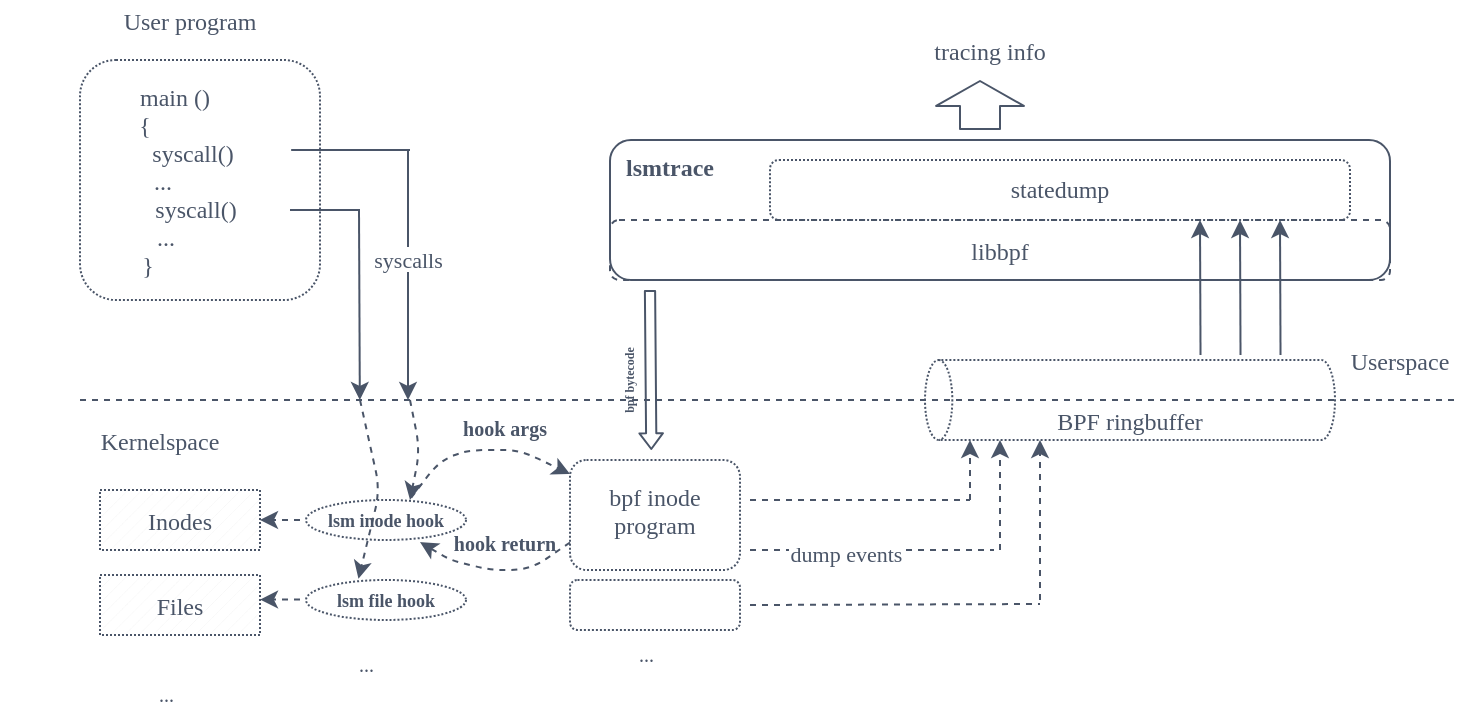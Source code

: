 <mxfile version="14.2.9" type="google" pages="2"><diagram id="0brpkZwbTc6vf-aFSqWg" name="Page-1"><mxGraphModel dx="1038" dy="548" grid="1" gridSize="5" guides="1" tooltips="1" connect="1" arrows="1" fold="1" page="1" pageScale="1" pageWidth="827" pageHeight="1169" math="0" shadow="0"><root><mxCell id="0"/><mxCell id="1" parent="0"/><mxCell id="2uG_8LANINwdjhCTnCI--5" value="" style="endArrow=classic;html=1;entryX=0.37;entryY=-0.03;entryDx=0;entryDy=0;entryPerimeter=0;dashed=1;strokeColor=#4A5568;fontColor=#4A5568;fontFamily=Maven Pro;fontSource=https%3A%2F%2Ffonts.googleapis.com%2Fcss%3Ffamily%3DMaven%2BPro;" parent="1" target="gxxLXzPuCB86WvynxpCM-18" edge="1"><mxGeometry width="50" height="50" relative="1" as="geometry"><mxPoint x="190" y="260" as="sourcePoint"/><mxPoint x="435" y="260" as="targetPoint"/><Array as="points"><mxPoint x="200" y="305"/></Array></mxGeometry></mxCell><mxCell id="gxxLXzPuCB86WvynxpCM-1" value="" style="endArrow=none;dashed=1;strokeColor=#4a5568;fontColor=#4A5568;fontFamily=Maven Pro;fontSource=https%3A%2F%2Ffonts.googleapis.com%2Fcss%3Ffamily%3DMaven%2BPro;" parent="1" edge="1"><mxGeometry width="50" height="50" relative="1" as="geometry"><mxPoint x="50" y="260" as="sourcePoint"/><mxPoint x="740" y="260" as="targetPoint"/></mxGeometry></mxCell><mxCell id="gxxLXzPuCB86WvynxpCM-2" value="Userspace" style="text;fillColor=none;align=center;verticalAlign=middle;rounded=0;fontFamily=Maven Pro;fontSource=https%3A%2F%2Ffonts.googleapis.com%2Fcss%3Ffamily%3DMaven%2BPro;fontColor=#4A5568;" parent="1" vertex="1"><mxGeometry x="690" y="230" width="40" height="20" as="geometry"/></mxCell><mxCell id="gxxLXzPuCB86WvynxpCM-3" value="Kernelspace" style="text;fillColor=none;align=center;verticalAlign=middle;rounded=0;fontFamily=Maven Pro;fontSource=https%3A%2F%2Ffonts.googleapis.com%2Fcss%3Ffamily%3DMaven%2BPro;fontColor=#4A5568;" parent="1" vertex="1"><mxGeometry x="70" y="270" width="40" height="20" as="geometry"/></mxCell><mxCell id="gxxLXzPuCB86WvynxpCM-4" value="" style="rounded=1;whiteSpace=wrap;fillColor=none;dashed=1;dashPattern=1 1;strokeColor=#4a5568;fontColor=#4A5568;fontFamily=Maven Pro;fontSource=https%3A%2F%2Ffonts.googleapis.com%2Fcss%3Ffamily%3DMaven%2BPro;" parent="1" vertex="1"><mxGeometry x="50" y="90" width="120" height="120" as="geometry"/></mxCell><mxCell id="gxxLXzPuCB86WvynxpCM-5" value="          main ()&#10;{&#10;                syscall()&#10;      ...&#10;                 syscall()&#10;       ...&#10; }" style="text;fillColor=none;align=center;verticalAlign=middle;rounded=0;dashed=1;dashPattern=1 1;fontFamily=Maven Pro;fontSource=https%3A%2F%2Ffonts.googleapis.com%2Fcss%3Ffamily%3DMaven%2BPro;labelBackgroundColor=none;fontColor=#4A5568;" parent="1" vertex="1"><mxGeometry x="10" y="80" width="145" height="140" as="geometry"/></mxCell><mxCell id="gxxLXzPuCB86WvynxpCM-6" value="" style="verticalLabelPosition=bottom;verticalAlign=top;shape=mxgraph.basic.patternFillRect;fillStyle=diag;step=5;fillStrokeWidth=0.2;fillStrokeColor=#dddddd;dashed=1;dashPattern=1 1;fillColor=none;strokeColor=#4a5568;fontColor=#4A5568;fontFamily=Maven Pro;fontSource=https%3A%2F%2Ffonts.googleapis.com%2Fcss%3Ffamily%3DMaven%2BPro;" parent="1" vertex="1"><mxGeometry x="60" y="305" width="80" height="30" as="geometry"/></mxCell><mxCell id="gxxLXzPuCB86WvynxpCM-7" value="" style="verticalLabelPosition=bottom;verticalAlign=top;shape=mxgraph.basic.patternFillRect;fillStyle=diag;step=5;fillStrokeWidth=0.2;fillStrokeColor=#dddddd;dashed=1;dashPattern=1 1;fillColor=none;strokeColor=#4a5568;fontColor=#4A5568;fontFamily=Maven Pro;fontSource=https%3A%2F%2Ffonts.googleapis.com%2Fcss%3Ffamily%3DMaven%2BPro;" parent="1" vertex="1"><mxGeometry x="60" y="347.5" width="80" height="30" as="geometry"/></mxCell><mxCell id="gxxLXzPuCB86WvynxpCM-10" value="Inodes" style="text;fillColor=none;align=center;verticalAlign=middle;rounded=0;dashed=1;dashPattern=1 1;fontFamily=Maven Pro;fontSource=https%3A%2F%2Ffonts.googleapis.com%2Fcss%3Ffamily%3DMaven%2BPro;strokeColor=#4a5568;fontColor=#4A5568;" parent="1" vertex="1"><mxGeometry x="60" y="305" width="80" height="30" as="geometry"/></mxCell><mxCell id="gxxLXzPuCB86WvynxpCM-11" value="Files" style="text;fillColor=none;align=center;verticalAlign=middle;rounded=0;dashed=1;dashPattern=1 1;fontFamily=Maven Pro;fontSource=https%3A%2F%2Ffonts.googleapis.com%2Fcss%3Ffamily%3DMaven%2BPro;strokeColor=#4a5568;fontColor=#4A5568;" parent="1" vertex="1"><mxGeometry x="60" y="347.5" width="80" height="30" as="geometry"/></mxCell><mxCell id="gxxLXzPuCB86WvynxpCM-14" value="" style="ellipse;whiteSpace=wrap;dashed=1;dashPattern=1 1;fillColor=none;strokeColor=#4a5568;fontColor=#4A5568;fontFamily=Maven Pro;fontSource=https%3A%2F%2Ffonts.googleapis.com%2Fcss%3Ffamily%3DMaven%2BPro;" parent="1" vertex="1"><mxGeometry x="163" y="310" width="80" height="20" as="geometry"/></mxCell><mxCell id="gxxLXzPuCB86WvynxpCM-15" value="" style="ellipse;whiteSpace=wrap;dashed=1;dashPattern=1 1;fillColor=none;strokeColor=#4a5568;fontColor=#4A5568;fontFamily=Maven Pro;fontSource=https%3A%2F%2Ffonts.googleapis.com%2Fcss%3Ffamily%3DMaven%2BPro;" parent="1" vertex="1"><mxGeometry x="163" y="350" width="80" height="20" as="geometry"/></mxCell><mxCell id="gxxLXzPuCB86WvynxpCM-18" value="lsm file hook" style="text;fillColor=none;align=center;verticalAlign=middle;rounded=0;dashed=1;dashPattern=1 1;fontSize=9;fontFamily=Maven Pro;fontSource=https%3A%2F%2Ffonts.googleapis.com%2Fcss%3Ffamily%3DMaven%2BPro;fontStyle=1;fontColor=#4A5568;" parent="1" vertex="1"><mxGeometry x="150" y="350" width="106" height="20" as="geometry"/></mxCell><mxCell id="gxxLXzPuCB86WvynxpCM-20" value="User program" style="text;fillColor=none;align=center;verticalAlign=middle;rounded=0;dashed=1;dashPattern=1 1;fontSize=12;fontFamily=Maven Pro;fontSource=https%3A%2F%2Ffonts.googleapis.com%2Fcss%3Ffamily%3DMaven%2BPro;labelBackgroundColor=none;fontColor=#4A5568;" parent="1" vertex="1"><mxGeometry x="60" y="60" width="90" height="20" as="geometry"/></mxCell><mxCell id="gxxLXzPuCB86WvynxpCM-21" value="" style="endArrow=none;fontSize=12;exitX=1.004;exitY=0.393;exitDx=0;exitDy=0;exitPerimeter=0;strokeColor=#4a5568;fontColor=#4A5568;fontFamily=Maven Pro;fontSource=https%3A%2F%2Ffonts.googleapis.com%2Fcss%3Ffamily%3DMaven%2BPro;" parent="1" source="gxxLXzPuCB86WvynxpCM-5" edge="1"><mxGeometry width="50" height="50" relative="1" as="geometry"><mxPoint x="390" y="290" as="sourcePoint"/><mxPoint x="215" y="135" as="targetPoint"/></mxGeometry></mxCell><mxCell id="gxxLXzPuCB86WvynxpCM-22" value="" style="endArrow=classic;fontSize=12;strokeColor=#4a5568;fontColor=#4A5568;fontFamily=Maven Pro;fontSource=https%3A%2F%2Ffonts.googleapis.com%2Fcss%3Ffamily%3DMaven%2BPro;" parent="1" edge="1" treatAsSingle="0"><mxGeometry width="50" height="50" relative="1" as="geometry"><mxPoint x="214.0" y="135" as="sourcePoint"/><mxPoint x="214.0" y="260" as="targetPoint"/></mxGeometry></mxCell><mxCell id="2uG_8LANINwdjhCTnCI--11" value="syscalls" style="edgeLabel;align=center;verticalAlign=middle;resizable=0;points=[];fontColor=#4A5568;fontFamily=Maven Pro;fontSource=https%3A%2F%2Ffonts.googleapis.com%2Fcss%3Ffamily%3DMaven%2BPro;" parent="gxxLXzPuCB86WvynxpCM-22" vertex="1" connectable="0"><mxGeometry x="-0.133" relative="1" as="geometry"><mxPoint as="offset"/></mxGeometry></mxCell><mxCell id="gxxLXzPuCB86WvynxpCM-23" value="" style="endArrow=none;fontSize=12;exitX=1.004;exitY=0.393;exitDx=0;exitDy=0;exitPerimeter=0;strokeColor=#4a5568;fontColor=#4A5568;fontFamily=Maven Pro;fontSource=https%3A%2F%2Ffonts.googleapis.com%2Fcss%3Ffamily%3DMaven%2BPro;" parent="1" edge="1"><mxGeometry width="50" height="50" relative="1" as="geometry"><mxPoint x="155.0" y="165.02" as="sourcePoint"/><mxPoint x="190" y="165" as="targetPoint"/></mxGeometry></mxCell><mxCell id="gxxLXzPuCB86WvynxpCM-24" value="" style="endArrow=classic;fontSize=12;strokeColor=#4a5568;fontColor=#4A5568;fontFamily=Maven Pro;fontSource=https%3A%2F%2Ffonts.googleapis.com%2Fcss%3Ffamily%3DMaven%2BPro;" parent="1" edge="1"><mxGeometry width="50" height="50" relative="1" as="geometry"><mxPoint x="189.5" y="165" as="sourcePoint"/><mxPoint x="189.92" y="260" as="targetPoint"/></mxGeometry></mxCell><mxCell id="gxxLXzPuCB86WvynxpCM-51" value=" ...&#10;" style="text;fontSize=10;labelBackgroundColor=none;fontColor=#4A5568;fontFamily=Maven Pro;fontSource=https%3A%2F%2Ffonts.googleapis.com%2Fcss%3Ffamily%3DMaven%2BPro;" parent="1" vertex="1"><mxGeometry x="85" y="395" width="50" height="25" as="geometry"/></mxCell><mxCell id="2uG_8LANINwdjhCTnCI--3" value=" ...&#10;" style="text;fontSize=10;labelBackgroundColor=none;fontColor=#4A5568;fontFamily=Maven Pro;fontSource=https%3A%2F%2Ffonts.googleapis.com%2Fcss%3Ffamily%3DMaven%2BPro;" parent="1" vertex="1"><mxGeometry x="185" y="380" width="50" height="25" as="geometry"/></mxCell><mxCell id="gxxLXzPuCB86WvynxpCM-17" value="lsm inode hook" style="text;fillColor=none;align=center;verticalAlign=middle;rounded=0;dashed=1;dashPattern=1 1;fontSize=9;fontFamily=Maven Pro;fontSource=https%3A%2F%2Ffonts.googleapis.com%2Fcss%3Ffamily%3DMaven%2BPro;fontStyle=1;fontColor=#4A5568;" parent="1" vertex="1"><mxGeometry x="150" y="310" width="106" height="20" as="geometry"/></mxCell><mxCell id="2uG_8LANINwdjhCTnCI--6" value="" style="endArrow=classic;html=1;dashed=1;strokeColor=#4A5568;fontColor=#4A5568;fontFamily=Maven Pro;fontSource=https%3A%2F%2Ffonts.googleapis.com%2Fcss%3Ffamily%3DMaven%2BPro;" parent="1" edge="1"><mxGeometry width="50" height="50" relative="1" as="geometry"><mxPoint x="215" y="260" as="sourcePoint"/><mxPoint x="215" y="310" as="targetPoint"/><Array as="points"><mxPoint x="220" y="285"/></Array></mxGeometry></mxCell><mxCell id="2uG_8LANINwdjhCTnCI--7" value="" style="endArrow=classic;html=1;dashed=1;strokeColor=#4A5568;entryX=1;entryY=0.5;entryDx=0;entryDy=0;fontColor=#4A5568;fontFamily=Maven Pro;fontSource=https%3A%2F%2Ffonts.googleapis.com%2Fcss%3Ffamily%3DMaven%2BPro;" parent="1" target="gxxLXzPuCB86WvynxpCM-10" edge="1"><mxGeometry width="50" height="50" relative="1" as="geometry"><mxPoint x="160" y="320" as="sourcePoint"/><mxPoint x="435" y="260" as="targetPoint"/></mxGeometry></mxCell><mxCell id="2uG_8LANINwdjhCTnCI--9" value="" style="endArrow=classic;html=1;dashed=1;strokeColor=#4A5568;entryX=1;entryY=0.5;entryDx=0;entryDy=0;fontColor=#4A5568;fontFamily=Maven Pro;fontSource=https%3A%2F%2Ffonts.googleapis.com%2Fcss%3Ffamily%3DMaven%2BPro;" parent="1" edge="1"><mxGeometry width="50" height="50" relative="1" as="geometry"><mxPoint x="160" y="359.8" as="sourcePoint"/><mxPoint x="140" y="359.8" as="targetPoint"/></mxGeometry></mxCell><mxCell id="2uG_8LANINwdjhCTnCI--10" value="" style="shape=cylinder3;whiteSpace=wrap;html=1;boundedLbl=1;backgroundOutline=1;size=6.833;rotation=-90;strokeColor=#4A5568;fillColor=none;dashed=1;dashPattern=1 1;align=center;fontColor=#4A5568;fontFamily=Maven Pro;fontSource=https%3A%2F%2Ffonts.googleapis.com%2Fcss%3Ffamily%3DMaven%2BPro;" parent="1" vertex="1"><mxGeometry x="555" y="157.5" width="40" height="205" as="geometry"/></mxCell><mxCell id="2uG_8LANINwdjhCTnCI--12" value="" style="endArrow=classic;dashed=1;strokeColor=#4A5568;fontColor=#4A5568;fontFamily=Maven Pro;fontSource=https%3A%2F%2Ffonts.googleapis.com%2Fcss%3Ffamily%3DMaven%2BPro;" parent="1" edge="1"><mxGeometry width="50" height="50" relative="1" as="geometry"><mxPoint x="495" y="310" as="sourcePoint"/><mxPoint x="495" y="280" as="targetPoint"/></mxGeometry></mxCell><mxCell id="2uG_8LANINwdjhCTnCI--13" value="" style="endArrow=classic;dashed=1;strokeColor=#4A5568;fontColor=#4A5568;fontFamily=Maven Pro;fontSource=https%3A%2F%2Ffonts.googleapis.com%2Fcss%3Ffamily%3DMaven%2BPro;" parent="1" edge="1"><mxGeometry width="50" height="50" relative="1" as="geometry"><mxPoint x="510" y="335" as="sourcePoint"/><mxPoint x="510" y="280" as="targetPoint"/></mxGeometry></mxCell><mxCell id="2uG_8LANINwdjhCTnCI--14" value="" style="endArrow=none;dashed=1;strokeColor=#4A5568;fontColor=#4A5568;fontFamily=Maven Pro;fontSource=https%3A%2F%2Ffonts.googleapis.com%2Fcss%3Ffamily%3DMaven%2BPro;" parent="1" edge="1"><mxGeometry width="50" height="50" relative="1" as="geometry"><mxPoint x="385" y="310" as="sourcePoint"/><mxPoint x="495" y="310" as="targetPoint"/></mxGeometry></mxCell><mxCell id="2uG_8LANINwdjhCTnCI--15" value="" style="endArrow=none;dashed=1;strokeColor=#4A5568;fontColor=#4A5568;fontFamily=Maven Pro;fontSource=https%3A%2F%2Ffonts.googleapis.com%2Fcss%3Ffamily%3DMaven%2BPro;" parent="1" edge="1" treatAsSingle="0"><mxGeometry width="50" height="50" relative="1" as="geometry"><mxPoint x="385" y="335" as="sourcePoint"/><mxPoint x="507" y="335" as="targetPoint"/></mxGeometry></mxCell><mxCell id="2uG_8LANINwdjhCTnCI--16" value="dump events" style="edgeLabel;align=center;verticalAlign=middle;resizable=0;points=[];fontColor=#4A5568;fontFamily=Maven Pro;fontSource=https%3A%2F%2Ffonts.googleapis.com%2Fcss%3Ffamily%3DMaven%2BPro;" parent="2uG_8LANINwdjhCTnCI--15" vertex="1" connectable="0"><mxGeometry x="-0.217" y="-1" relative="1" as="geometry"><mxPoint as="offset"/></mxGeometry></mxCell><mxCell id="2uG_8LANINwdjhCTnCI--17" value="BPF ringbuffer" style="text;strokeColor=none;fillColor=none;align=center;verticalAlign=middle;rounded=0;dashed=1;dashPattern=1 1;fontColor=#4A5568;fontFamily=Maven Pro;fontSource=https%3A%2F%2Ffonts.googleapis.com%2Fcss%3Ffamily%3DMaven%2BPro;" parent="1" vertex="1"><mxGeometry x="530" y="260" width="90" height="20" as="geometry"/></mxCell><mxCell id="sCHE_PtLNVJUj1zP7ZyL-1" value="" style="rounded=1;dashed=1;dashPattern=1 1;fillColor=none;fontSize=10;fontFamily=Maven Pro;fontSource=https%3A%2F%2Ffonts.googleapis.com%2Fcss%3Ffamily%3DMaven%2BPro;strokeColor=#4a5568;fontColor=#4A5568;" parent="1" vertex="1"><mxGeometry x="295" y="290" width="85" height="55" as="geometry"/></mxCell><mxCell id="sCHE_PtLNVJUj1zP7ZyL-2" value=" ...&#10;" style="text;fontSize=10;labelBackgroundColor=none;fontColor=#4A5568;fontFamily=Maven Pro;fontSource=https%3A%2F%2Ffonts.googleapis.com%2Fcss%3Ffamily%3DMaven%2BPro;" parent="1" vertex="1"><mxGeometry x="325" y="375" width="50" height="25" as="geometry"/></mxCell><mxCell id="sCHE_PtLNVJUj1zP7ZyL-3" value="" style="rounded=1;dashed=1;dashPattern=1 1;fillColor=none;fontSize=10;fontFamily=Maven Pro;fontSource=https%3A%2F%2Ffonts.googleapis.com%2Fcss%3Ffamily%3DMaven%2BPro;strokeColor=#4a5568;fontColor=#4A5568;" parent="1" vertex="1"><mxGeometry x="295" y="350" width="85" height="25" as="geometry"/></mxCell><mxCell id="sCHE_PtLNVJUj1zP7ZyL-4" value="" style="endArrow=none;html=1;dashed=1;strokeColor=#4A5568;fontColor=#4A5568;fontFamily=Maven Pro;fontSource=https%3A%2F%2Ffonts.googleapis.com%2Fcss%3Ffamily%3DMaven%2BPro;" parent="1" edge="1"><mxGeometry width="50" height="50" relative="1" as="geometry"><mxPoint x="385" y="362.5" as="sourcePoint"/><mxPoint x="530" y="362" as="targetPoint"/></mxGeometry></mxCell><mxCell id="sCHE_PtLNVJUj1zP7ZyL-5" value="" style="endArrow=classic;dashed=1;strokeColor=#4A5568;fontColor=#4A5568;fontFamily=Maven Pro;fontSource=https%3A%2F%2Ffonts.googleapis.com%2Fcss%3Ffamily%3DMaven%2BPro;" parent="1" edge="1"><mxGeometry width="50" height="50" relative="1" as="geometry"><mxPoint x="530" y="360" as="sourcePoint"/><mxPoint x="530" y="280" as="targetPoint"/></mxGeometry></mxCell><mxCell id="sCHE_PtLNVJUj1zP7ZyL-6" value="" style="endArrow=classic;html=1;dashed=1;strokeColor=#4A5568;exitX=0.619;exitY=-0.058;exitDx=0;exitDy=0;exitPerimeter=0;fontColor=#4A5568;fontFamily=Maven Pro;fontSource=https%3A%2F%2Ffonts.googleapis.com%2Fcss%3Ffamily%3DMaven%2BPro;" parent="1" source="gxxLXzPuCB86WvynxpCM-17" target="sCHE_PtLNVJUj1zP7ZyL-1" edge="1"><mxGeometry width="50" height="50" relative="1" as="geometry"><mxPoint x="220" y="265" as="sourcePoint"/><mxPoint x="220" y="315" as="targetPoint"/><Array as="points"><mxPoint x="230" y="290"/><mxPoint x="245" y="285"/><mxPoint x="270" y="285"/></Array></mxGeometry></mxCell><mxCell id="sCHE_PtLNVJUj1zP7ZyL-7" value="" style="endArrow=classic;html=1;dashed=1;strokeColor=#4A5568;exitX=0;exitY=0.75;exitDx=0;exitDy=0;fontColor=#4A5568;fontFamily=Maven Pro;fontSource=https%3A%2F%2Ffonts.googleapis.com%2Fcss%3Ffamily%3DMaven%2BPro;" parent="1" source="sCHE_PtLNVJUj1zP7ZyL-1" edge="1"><mxGeometry width="50" height="50" relative="1" as="geometry"><mxPoint x="220" y="265" as="sourcePoint"/><mxPoint x="220" y="331" as="targetPoint"/><Array as="points"><mxPoint x="275" y="345"/><mxPoint x="255" y="345"/><mxPoint x="235" y="340"/></Array></mxGeometry></mxCell><mxCell id="sCHE_PtLNVJUj1zP7ZyL-8" value="hook args&#10;" style="text;strokeColor=none;fillColor=none;align=center;verticalAlign=middle;rounded=0;dashed=1;dashPattern=1 1;fontColor=#4A5568;fontFamily=Maven Pro;fontSource=https%3A%2F%2Ffonts.googleapis.com%2Fcss%3Ffamily%3DMaven%2BPro;fontStyle=1;fontSize=10;" parent="1" vertex="1"><mxGeometry x="230" y="270" width="65" height="20" as="geometry"/></mxCell><mxCell id="sCHE_PtLNVJUj1zP7ZyL-9" value="hook return&#10;" style="text;strokeColor=none;fillColor=none;align=center;verticalAlign=middle;rounded=0;dashed=1;dashPattern=1 1;fontColor=#4A5568;fontFamily=Maven Pro;fontSource=https%3A%2F%2Ffonts.googleapis.com%2Fcss%3Ffamily%3DMaven%2BPro;fontSize=10;fontStyle=1" parent="1" vertex="1"><mxGeometry x="230" y="327.5" width="65" height="20" as="geometry"/></mxCell><mxCell id="7ixl5m7tA4D37p9_hcNQ-1" value="" style="shape=flexArrow;endArrow=classic;html=1;strokeColor=#4A5568;fontFamily=Maven Pro;endWidth=5.669;endSize=2.286;width=5.116;fontSource=https%3A%2F%2Ffonts.googleapis.com%2Fcss%3Ffamily%3DMaven%2BPro;exitX=1;exitY=0;exitDx=0;exitDy=0;fontColor=#4A5568;" parent="1" source="7ixl5m7tA4D37p9_hcNQ-2" edge="1"><mxGeometry width="50" height="50" relative="1" as="geometry"><mxPoint x="335.16" y="235" as="sourcePoint"/><mxPoint x="335.66" y="285" as="targetPoint"/></mxGeometry></mxCell><mxCell id="7ixl5m7tA4D37p9_hcNQ-2" value="&lt;font style=&quot;font-size: 6px&quot;&gt;bpf bytecode&lt;/font&gt;" style="text;html=1;strokeColor=none;fillColor=none;align=center;verticalAlign=middle;whiteSpace=wrap;rounded=0;dashed=1;fontFamily=Maven Pro;horizontal=0;fontSize=6;fontStyle=1;fontSource=https%3A%2F%2Ffonts.googleapis.com%2Fcss%3Ffamily%3DMaven%2BPro;fontColor=#4A5568;" parent="1" vertex="1"><mxGeometry x="315" y="205" width="20" height="90" as="geometry"/></mxCell><mxCell id="7ixl5m7tA4D37p9_hcNQ-3" value="bpf inode &#10;program" style="text;strokeColor=none;fillColor=none;align=center;verticalAlign=middle;rounded=0;dashed=1;dashPattern=1 1;fontColor=#4A5568;fontFamily=Maven Pro;fontSource=https%3A%2F%2Ffonts.googleapis.com%2Fcss%3Ffamily%3DMaven%2BPro;" parent="1" vertex="1"><mxGeometry x="302.5" y="305" width="70" height="20" as="geometry"/></mxCell><mxCell id="T-DzGhvNTpilfR74DhxL-1" value="  lsmtrace" style="rounded=1;fontFamily=Maven Pro;strokeColor=#4A5568;fillColor=none;align=left;horizontal=1;verticalAlign=top;fontSource=https%3A%2F%2Ffonts.googleapis.com%2Fcss%3Ffamily%3DMaven%2BPro;fontStyle=1;fontColor=#4A5568;" parent="1" vertex="1"><mxGeometry x="315" y="130" width="390" height="70" as="geometry"/></mxCell><mxCell id="T-DzGhvNTpilfR74DhxL-2" value="libbpf" style="rounded=1;dashed=1;strokeColor=#4A5568;fillColor=none;fontFamily=Maven Pro;align=center;fontSource=https%3A%2F%2Ffonts.googleapis.com%2Fcss%3Ffamily%3DMaven%2BPro;fontColor=#4A5568;" parent="1" vertex="1"><mxGeometry x="315" y="170" width="390" height="30" as="geometry"/></mxCell><mxCell id="T-DzGhvNTpilfR74DhxL-3" value="" style="endArrow=classic;strokeColor=#4A5568;exitX=1.063;exitY=0.672;exitDx=0;exitDy=0;exitPerimeter=0;fontColor=#4A5568;fontFamily=Maven Pro;fontSource=https%3A%2F%2Ffonts.googleapis.com%2Fcss%3Ffamily%3DMaven%2BPro;" parent="1" source="2uG_8LANINwdjhCTnCI--10" edge="1"><mxGeometry width="50" height="50" relative="1" as="geometry"><mxPoint x="610" y="245" as="sourcePoint"/><mxPoint x="610" y="170" as="targetPoint"/></mxGeometry></mxCell><mxCell id="T-DzGhvNTpilfR74DhxL-4" value="" style="endArrow=classic;strokeColor=#4A5568;exitX=1.063;exitY=0.672;exitDx=0;exitDy=0;exitPerimeter=0;fontColor=#4A5568;fontFamily=Maven Pro;fontSource=https%3A%2F%2Ffonts.googleapis.com%2Fcss%3Ffamily%3DMaven%2BPro;" parent="1" edge="1"><mxGeometry width="50" height="50" relative="1" as="geometry"><mxPoint x="630.26" y="237.48" as="sourcePoint"/><mxPoint x="630" y="170" as="targetPoint"/></mxGeometry></mxCell><mxCell id="T-DzGhvNTpilfR74DhxL-5" value="" style="endArrow=classic;strokeColor=#4A5568;exitX=1.063;exitY=0.672;exitDx=0;exitDy=0;exitPerimeter=0;fontColor=#4A5568;fontFamily=Maven Pro;fontSource=https%3A%2F%2Ffonts.googleapis.com%2Fcss%3Ffamily%3DMaven%2BPro;" parent="1" edge="1"><mxGeometry width="50" height="50" relative="1" as="geometry"><mxPoint x="650.26" y="237.48" as="sourcePoint"/><mxPoint x="650" y="170" as="targetPoint"/></mxGeometry></mxCell><mxCell id="T-DzGhvNTpilfR74DhxL-6" value="&lt;font data-font-src=&quot;https://fonts.googleapis.com/css?family=Maven+Pro&quot;&gt;statedump&lt;/font&gt;" style="rounded=1;whiteSpace=wrap;html=1;dashed=1;dashPattern=1 1;strokeColor=#4A5568;fillColor=none;fontColor=#4A5568;fontFamily=Maven Pro;fontSource=https%3A%2F%2Ffonts.googleapis.com%2Fcss%3Ffamily%3DMaven%2BPro;" parent="1" vertex="1"><mxGeometry x="395" y="140" width="290" height="30" as="geometry"/></mxCell><mxCell id="T-DzGhvNTpilfR74DhxL-7" value="" style="shape=flexArrow;endArrow=classic;html=1;strokeColor=#4A5568;endWidth=22.857;endSize=3.817;width=20;fontColor=#4A5568;fontFamily=Maven Pro;fontSource=https%3A%2F%2Ffonts.googleapis.com%2Fcss%3Ffamily%3DMaven%2BPro;" parent="1" edge="1"><mxGeometry width="50" height="50" relative="1" as="geometry"><mxPoint x="500" y="125" as="sourcePoint"/><mxPoint x="500" y="100" as="targetPoint"/></mxGeometry></mxCell><mxCell id="T-DzGhvNTpilfR74DhxL-8" value="tracing info" style="text;fillColor=none;align=center;verticalAlign=middle;rounded=0;dashed=1;dashPattern=1 1;fontSize=12;fontFamily=Maven Pro;fontSource=https%3A%2F%2Ffonts.googleapis.com%2Fcss%3Ffamily%3DMaven%2BPro;labelBackgroundColor=none;fontColor=#4A5568;" parent="1" vertex="1"><mxGeometry x="460" y="75" width="90" height="20" as="geometry"/></mxCell></root></mxGraphModel></diagram><diagram id="pHlKW5awr1qHgJWoavvJ" name="Page-2"><mxGraphModel dx="1038" dy="548" grid="1" gridSize="10" guides="1" tooltips="1" connect="1" arrows="1" fold="1" page="1" pageScale="1" pageWidth="827" pageHeight="1169" math="0" shadow="0"><root><mxCell id="2LOUvcZClzc-vqD4RvZG-0"/><mxCell id="2LOUvcZClzc-vqD4RvZG-1" parent="2LOUvcZClzc-vqD4RvZG-0"/><mxCell id="8vUUNW-fmZyUEEGyCPts-14" value="" style="endArrow=classic;fontSize=12;strokeColor=#4a5568;fontColor=#4A5568;fontFamily=Maven Pro;fontSource=https%3A%2F%2Ffonts.googleapis.com%2Fcss%3Ffamily%3DMaven%2BPro;" parent="2LOUvcZClzc-vqD4RvZG-1" edge="1" treatAsSingle="0"><mxGeometry width="50" height="50" relative="1" as="geometry"><mxPoint x="340" y="100" as="sourcePoint"/><mxPoint x="340" y="150" as="targetPoint"/></mxGeometry></mxCell><mxCell id="8vUUNW-fmZyUEEGyCPts-51" value="entrypoint" style="text;fillColor=none;align=center;verticalAlign=middle;rounded=0;fontFamily=Maven Pro;fontSource=https%3A%2F%2Ffonts.googleapis.com%2Fcss%3Ffamily%3DMaven%2BPro;fontColor=#4A5568;" parent="2LOUvcZClzc-vqD4RvZG-1" vertex="1"><mxGeometry x="320" y="70" width="40" height="20" as="geometry"/></mxCell><mxCell id="8vUUNW-fmZyUEEGyCPts-52" value="" style="endArrow=classic;fontSize=12;strokeColor=#4a5568;fontColor=#4A5568;fontFamily=Maven Pro;fontSource=https%3A%2F%2Ffonts.googleapis.com%2Fcss%3Ffamily%3DMaven%2BPro;" parent="2LOUvcZClzc-vqD4RvZG-1" edge="1" treatAsSingle="0"><mxGeometry width="50" height="50" relative="1" as="geometry"><mxPoint x="360" y="160" as="sourcePoint"/><mxPoint x="500" y="170" as="targetPoint"/></mxGeometry></mxCell><mxCell id="8vUUNW-fmZyUEEGyCPts-53" value="" style="endArrow=classic;html=1;dashed=1;strokeColor=#4A5568;fontColor=#4A5568;fontFamily=Maven Pro;fontSource=https%3A%2F%2Ffonts.googleapis.com%2Fcss%3Ffamily%3DMaven%2BPro;" parent="2LOUvcZClzc-vqD4RvZG-1" edge="1" source="8vUUNW-fmZyUEEGyCPts-57"><mxGeometry width="50" height="50" relative="1" as="geometry"><mxPoint x="530" y="190" as="sourcePoint"/><mxPoint x="530" y="270" as="targetPoint"/><Array as="points"/></mxGeometry></mxCell><mxCell id="8vUUNW-fmZyUEEGyCPts-55" value="" style="endArrow=classic;fontSize=12;strokeColor=#4a5568;fontColor=#4A5568;fontFamily=Maven Pro;fontSource=https%3A%2F%2Ffonts.googleapis.com%2Fcss%3Ffamily%3DMaven%2BPro;" parent="2LOUvcZClzc-vqD4RvZG-1" source="8vUUNW-fmZyUEEGyCPts-56" edge="1" treatAsSingle="0"><mxGeometry width="50" height="50" relative="1" as="geometry"><mxPoint x="339" y="180" as="sourcePoint"/><mxPoint x="340" y="260" as="targetPoint"/></mxGeometry></mxCell><mxCell id="8vUUNW-fmZyUEEGyCPts-58" value="&lt;div style=&quot;font-size: 11px;&quot;&gt;&lt;span style=&quot;color: rgb(74, 85, 104); font-size: 11px; font-weight: normal;&quot;&gt;&lt;font style=&quot;font-size: 11px;&quot;&gt;* config bpf probe&lt;/font&gt;&lt;/span&gt;&lt;/div&gt;&lt;font color=&quot;#4a5568&quot; style=&quot;font-size: 11px; font-weight: normal;&quot;&gt;* load bpf probe&lt;br style=&quot;font-size: 11px;&quot;&gt;&lt;/font&gt;&lt;div style=&quot;font-size: 11px;&quot;&gt;&lt;font color=&quot;#4a5568&quot; style=&quot;font-size: 11px; font-weight: normal;&quot;&gt;* attach hooks&lt;/font&gt;&lt;/div&gt;" style="edgeLabel;html=1;align=left;verticalAlign=middle;resizable=0;points=[];fontSize=11;fontStyle=1;fontFamily=Maven Pro;fontSource=https%3A%2F%2Ffonts.googleapis.com%2Fcss%3Ffamily%3DMaven%2BPro;" parent="8vUUNW-fmZyUEEGyCPts-55" vertex="1" connectable="0"><mxGeometry x="-0.19" y="1" relative="1" as="geometry"><mxPoint x="-45.06" as="offset"/></mxGeometry></mxCell><mxCell id="8vUUNW-fmZyUEEGyCPts-56" value="fork()" style="text;fillColor=none;align=center;verticalAlign=middle;rounded=0;fontFamily=Maven Pro;fontSource=https%3A%2F%2Ffonts.googleapis.com%2Fcss%3Ffamily%3DMaven%2BPro;fontColor=#4A5568;" parent="2LOUvcZClzc-vqD4RvZG-1" vertex="1"><mxGeometry x="320" y="150" width="40" height="20" as="geometry"/></mxCell><mxCell id="8vUUNW-fmZyUEEGyCPts-57" value="pause()" style="text;fillColor=none;align=center;verticalAlign=middle;rounded=0;fontFamily=Maven Pro;fontSource=https%3A%2F%2Ffonts.googleapis.com%2Fcss%3Ffamily%3DMaven%2BPro;fontColor=#4A5568;" parent="2LOUvcZClzc-vqD4RvZG-1" vertex="1"><mxGeometry x="510" y="160" width="40" height="20" as="geometry"/></mxCell><mxCell id="8vUUNW-fmZyUEEGyCPts-59" value="kill(..,SIGCONT)" style="text;fillColor=none;align=center;verticalAlign=middle;rounded=0;fontFamily=Maven Pro;fontSource=https%3A%2F%2Ffonts.googleapis.com%2Fcss%3Ffamily%3DMaven%2BPro;fontColor=#4A5568;" parent="2LOUvcZClzc-vqD4RvZG-1" vertex="1"><mxGeometry x="295" y="260" width="90" height="20" as="geometry"/></mxCell><mxCell id="8vUUNW-fmZyUEEGyCPts-60" value="" style="endArrow=classic;fontSize=12;strokeColor=#4a5568;fontColor=#4A5568;fontFamily=Maven Pro;fontSource=https%3A%2F%2Ffonts.googleapis.com%2Fcss%3Ffamily%3DMaven%2BPro;" parent="2LOUvcZClzc-vqD4RvZG-1" edge="1" treatAsSingle="0"><mxGeometry width="50" height="50" relative="1" as="geometry"><mxPoint x="390" y="270" as="sourcePoint"/><mxPoint x="500" y="280" as="targetPoint"/></mxGeometry></mxCell><mxCell id="8vUUNW-fmZyUEEGyCPts-61" value="execve()" style="text;fillColor=none;align=center;verticalAlign=middle;rounded=0;fontFamily=Maven Pro;fontSource=https%3A%2F%2Ffonts.googleapis.com%2Fcss%3Ffamily%3DMaven%2BPro;fontColor=#4A5568;" parent="2LOUvcZClzc-vqD4RvZG-1" vertex="1"><mxGeometry x="510" y="270" width="40" height="20" as="geometry"/></mxCell><mxCell id="8vUUNW-fmZyUEEGyCPts-65" value="" style="endArrow=classic;fontSize=12;strokeColor=#4a5568;fontColor=#4A5568;fontFamily=Maven Pro;fontSource=https%3A%2F%2Ffonts.googleapis.com%2Fcss%3Ffamily%3DMaven%2BPro;" parent="2LOUvcZClzc-vqD4RvZG-1" edge="1" treatAsSingle="0"><mxGeometry width="50" height="50" relative="1" as="geometry"><mxPoint x="339.66" y="280.0" as="sourcePoint"/><mxPoint x="340" y="310" as="targetPoint"/></mxGeometry></mxCell><mxCell id="8vUUNW-fmZyUEEGyCPts-67" value="" style="shape=mxgraph.bpmn.loop;html=1;outlineConnect=0;labelBackgroundColor=none;fontFamily=Maven Pro;fontSource=https%3A%2F%2Ffonts.googleapis.com%2Fcss%3Ffamily%3DMaven%2BPro;fontSize=11;fontColor=#4A5568;fillColor=none;strokeColor=#4A5568;" parent="2LOUvcZClzc-vqD4RvZG-1" vertex="1"><mxGeometry x="321.5" y="330" width="37" height="34" as="geometry"/></mxCell><mxCell id="8vUUNW-fmZyUEEGyCPts-68" value="ring_buffer__poll()" style="text;fillColor=none;align=center;verticalAlign=middle;rounded=0;fontFamily=Maven Pro;fontSource=https%3A%2F%2Ffonts.googleapis.com%2Fcss%3Ffamily%3DMaven%2BPro;fontColor=#4A5568;" parent="2LOUvcZClzc-vqD4RvZG-1" vertex="1"><mxGeometry x="321.5" y="310" width="40" height="20" as="geometry"/></mxCell><mxCell id="8vUUNW-fmZyUEEGyCPts-69" value="" style="endArrow=classic;fontSize=12;strokeColor=#4a5568;fontColor=#4A5568;fontFamily=Maven Pro;fontSource=https%3A%2F%2Ffonts.googleapis.com%2Fcss%3Ffamily%3DMaven%2BPro;" parent="2LOUvcZClzc-vqD4RvZG-1" edge="1" treatAsSingle="0"><mxGeometry width="50" height="50" relative="1" as="geometry"><mxPoint x="529.66" y="295.0" as="sourcePoint"/><mxPoint x="530" y="330" as="targetPoint"/></mxGeometry></mxCell><mxCell id="8vUUNW-fmZyUEEGyCPts-70" value="target exec .." style="text;fillColor=none;align=center;verticalAlign=middle;rounded=0;fontFamily=Maven Pro;fontSource=https%3A%2F%2Ffonts.googleapis.com%2Fcss%3Ffamily%3DMaven%2BPro;fontColor=#4A5568;" parent="2LOUvcZClzc-vqD4RvZG-1" vertex="1"><mxGeometry x="510" y="337" width="40" height="20" as="geometry"/></mxCell><mxCell id="1ak-YKslgtI2B2mmv1v3-0" value="" style="rounded=0;whiteSpace=wrap;html=1;fillColor=none;strokeColor=none;" vertex="1" parent="2LOUvcZClzc-vqD4RvZG-1"><mxGeometry x="150" y="40" width="540" height="350" as="geometry"/></mxCell></root></mxGraphModel></diagram></mxfile>